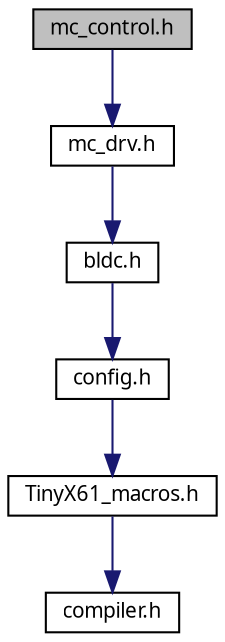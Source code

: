 digraph G
{
  edge [fontname="FreeSans.ttf",fontsize=10,labelfontname="FreeSans.ttf",labelfontsize=10];
  node [fontname="FreeSans.ttf",fontsize=10,shape=record];
  Node1 [label="mc_control.h",height=0.2,width=0.4,color="black", fillcolor="grey75", style="filled" fontcolor="black"];
  Node1 -> Node2 [color="midnightblue",fontsize=10,style="solid",fontname="FreeSans.ttf"];
  Node2 [label="mc_drv.h",height=0.2,width=0.4,color="black", fillcolor="white", style="filled",URL="$mc__drv_8h.html",tooltip="This file contains the function declarations."];
  Node2 -> Node3 [color="midnightblue",fontsize=10,style="solid",fontname="FreeSans.ttf"];
  Node3 [label="bldc.h",height=0.2,width=0.4,color="black", fillcolor="white", style="filled",URL="$bldc_8h.html",tooltip="This file contains the function declarations."];
  Node3 -> Node4 [color="midnightblue",fontsize=10,style="solid",fontname="FreeSans.ttf"];
  Node4 [label="config.h",height=0.2,width=0.4,color="black", fillcolor="white", style="filled",URL="$config_8h.html",tooltip="This file contains the function declarations."];
  Node4 -> Node5 [color="midnightblue",fontsize=10,style="solid",fontname="FreeSans.ttf"];
  Node5 [label="TinyX61_macros.h",height=0.2,width=0.4,color="black", fillcolor="white", style="filled",URL="$TinyX61__macros_8h.html",tooltip="This file contains the function declarations."];
  Node5 -> Node6 [color="midnightblue",fontsize=10,style="solid",fontname="FreeSans.ttf"];
  Node6 [label="compiler.h",height=0.2,width=0.4,color="black", fillcolor="white", style="filled",URL="$Applications_2MC301__Bldc__Sensorless_2compiler_8h.html",tooltip="This file redefines dedicated IAR EWAVR and GNU GCC keywords in order to ensure that..."];
}
